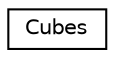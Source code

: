 digraph "Graphical Class Hierarchy"
{
 // INTERACTIVE_SVG=YES
 // LATEX_PDF_SIZE
  edge [fontname="Helvetica",fontsize="10",labelfontname="Helvetica",labelfontsize="10"];
  node [fontname="Helvetica",fontsize="10",shape=record];
  rankdir="LR";
  Node0 [label="Cubes",height=0.2,width=0.4,color="black", fillcolor="white", style="filled",URL="$classCubes.html",tooltip=" "];
}
